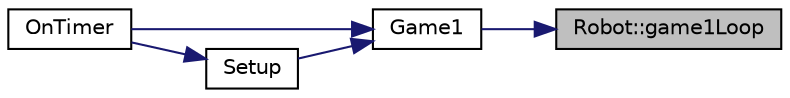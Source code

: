 digraph "Robot::game1Loop"
{
 // LATEX_PDF_SIZE
  edge [fontname="Helvetica",fontsize="10",labelfontname="Helvetica",labelfontsize="10"];
  node [fontname="Helvetica",fontsize="10",shape=record];
  rankdir="RL";
  Node1 [label="Robot::game1Loop",height=0.2,width=0.4,color="black", fillcolor="grey75", style="filled", fontcolor="black",tooltip="game loop for second map"];
  Node1 -> Node2 [dir="back",color="midnightblue",fontsize="10",style="solid",fontname="Helvetica"];
  Node2 [label="Game1",height=0.2,width=0.4,color="black", fillcolor="white", style="filled",URL="$_co_space_functions_8hpp.html#a452d724e739bd277b7419320c36fc6aa",tooltip=" "];
  Node2 -> Node3 [dir="back",color="midnightblue",fontsize="10",style="solid",fontname="Helvetica"];
  Node3 [label="OnTimer",height=0.2,width=0.4,color="black", fillcolor="white", style="filled",URL="$_co_space_functions_8cpp.html#ac6a4a9bd3e8000dffa847ce28b5e8c92",tooltip=" "];
  Node2 -> Node4 [dir="back",color="midnightblue",fontsize="10",style="solid",fontname="Helvetica"];
  Node4 [label="Setup",height=0.2,width=0.4,color="black", fillcolor="white", style="filled",URL="$_co_space_functions_8hpp.html#a769404f2985a027a0d626fedfd4de1e9",tooltip=" "];
  Node4 -> Node3 [dir="back",color="midnightblue",fontsize="10",style="solid",fontname="Helvetica"];
}
